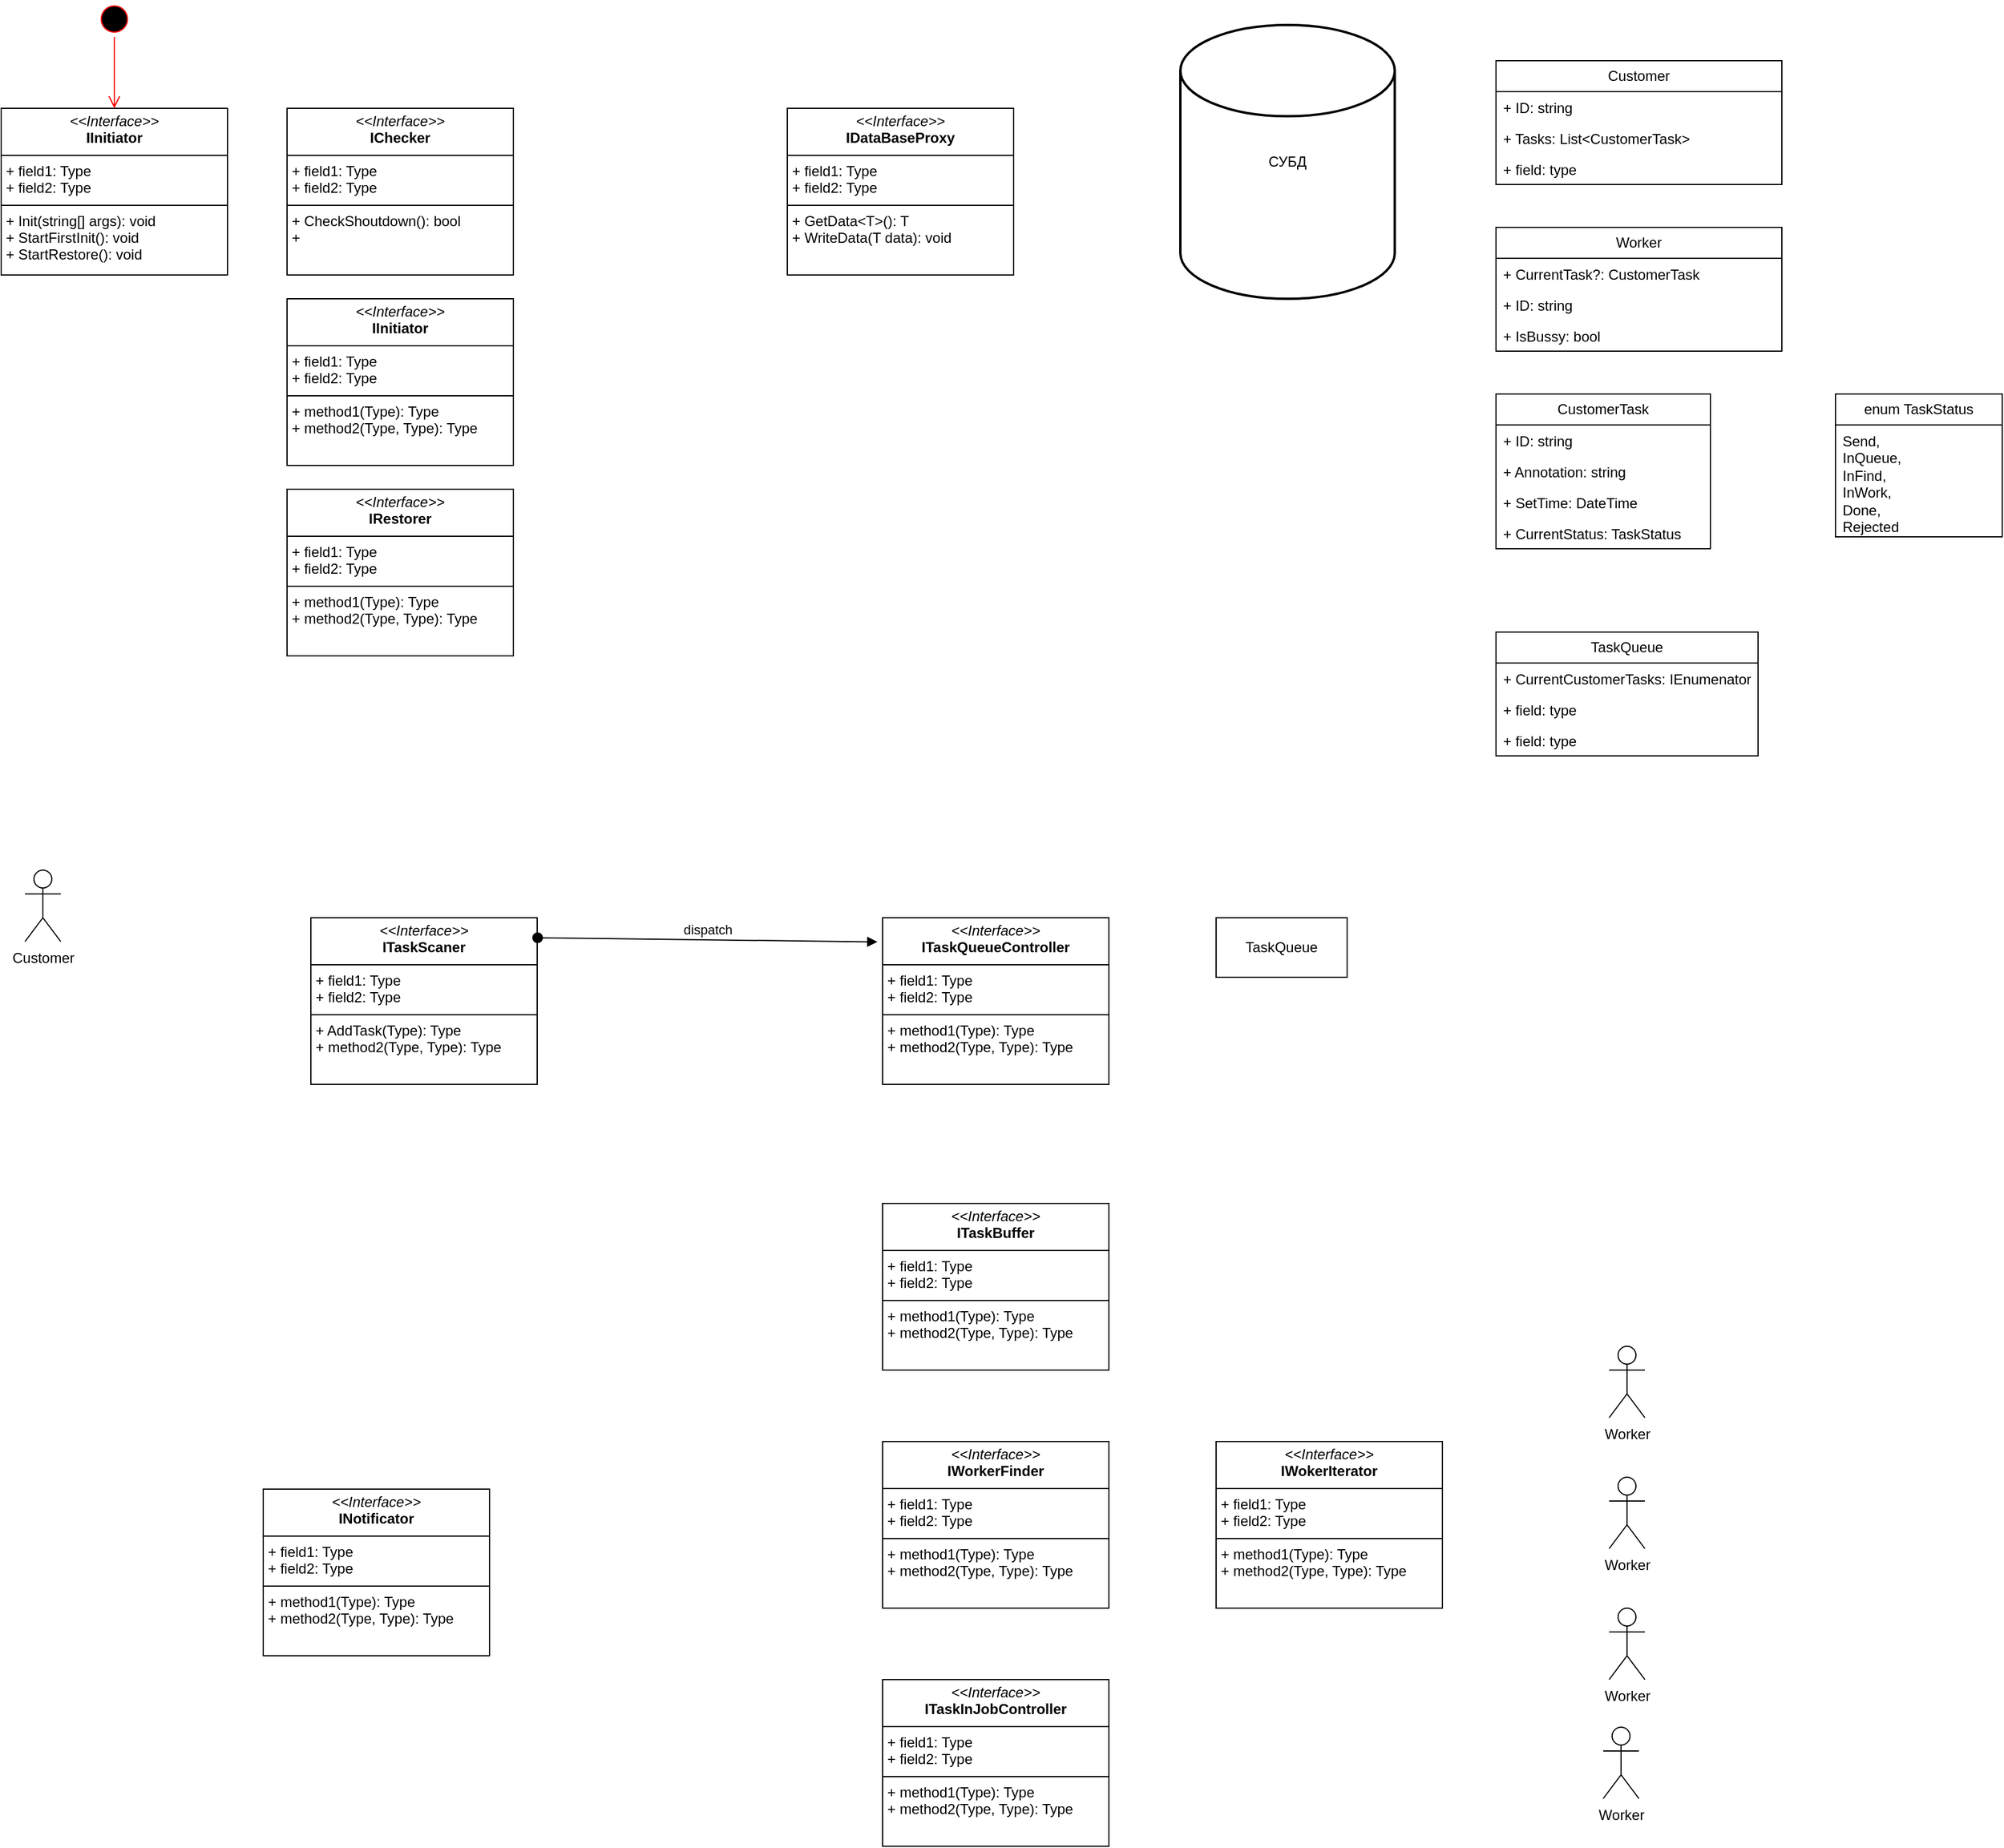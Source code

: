 <mxfile version="24.5.4" type="github">
  <diagram name="Страница — 1" id="06YoD1uIXqBe-JVSrtWJ">
    <mxGraphModel dx="3187" dy="1733" grid="1" gridSize="10" guides="1" tooltips="1" connect="1" arrows="1" fold="1" page="1" pageScale="1" pageWidth="3300" pageHeight="2339" math="0" shadow="0">
      <root>
        <mxCell id="0" />
        <mxCell id="1" parent="0" />
        <mxCell id="yQI8sekQ2M6SBxOrnfXO-2" value="" style="ellipse;html=1;shape=startState;fillColor=#000000;strokeColor=#ff0000;" parent="1" vertex="1">
          <mxGeometry x="140" y="70" width="30" height="30" as="geometry" />
        </mxCell>
        <mxCell id="yQI8sekQ2M6SBxOrnfXO-3" value="" style="edgeStyle=orthogonalEdgeStyle;html=1;verticalAlign=bottom;endArrow=open;endSize=8;strokeColor=#ff0000;rounded=0;" parent="1" source="yQI8sekQ2M6SBxOrnfXO-2" edge="1">
          <mxGeometry relative="1" as="geometry">
            <mxPoint x="155" y="160" as="targetPoint" />
          </mxGeometry>
        </mxCell>
        <mxCell id="NKTjPdkTCfADLDyeyWAk-1" value="&lt;p style=&quot;margin:0px;margin-top:4px;text-align:center;&quot;&gt;&lt;i&gt;&amp;lt;&amp;lt;Interface&amp;gt;&amp;gt;&lt;/i&gt;&lt;br&gt;&lt;b&gt;IInitiator&lt;/b&gt;&lt;/p&gt;&lt;hr size=&quot;1&quot; style=&quot;border-style:solid;&quot;&gt;&lt;p style=&quot;margin:0px;margin-left:4px;&quot;&gt;+ field1: Type&lt;br&gt;+ field2: Type&lt;/p&gt;&lt;hr size=&quot;1&quot; style=&quot;border-style:solid;&quot;&gt;&lt;p style=&quot;margin:0px;margin-left:4px;&quot;&gt;+ Init(string[] args): void&lt;br&gt;+ StartFirstInit(): void&lt;/p&gt;&lt;p style=&quot;margin:0px;margin-left:4px;&quot;&gt;+ StartRestore(): void&lt;/p&gt;" style="verticalAlign=top;align=left;overflow=fill;html=1;whiteSpace=wrap;" vertex="1" parent="1">
          <mxGeometry x="60" y="160" width="190" height="140" as="geometry" />
        </mxCell>
        <mxCell id="NKTjPdkTCfADLDyeyWAk-2" value="&lt;p style=&quot;margin:0px;margin-top:4px;text-align:center;&quot;&gt;&lt;i&gt;&amp;lt;&amp;lt;Interface&amp;gt;&amp;gt;&lt;/i&gt;&lt;br&gt;&lt;b&gt;IChecker&lt;/b&gt;&lt;/p&gt;&lt;hr size=&quot;1&quot; style=&quot;border-style:solid;&quot;&gt;&lt;p style=&quot;margin:0px;margin-left:4px;&quot;&gt;+ field1: Type&lt;br&gt;+ field2: Type&lt;/p&gt;&lt;hr size=&quot;1&quot; style=&quot;border-style:solid;&quot;&gt;&lt;p style=&quot;margin:0px;margin-left:4px;&quot;&gt;+ CheckShoutdown(): bool&lt;br&gt;+&amp;nbsp;&lt;/p&gt;" style="verticalAlign=top;align=left;overflow=fill;html=1;whiteSpace=wrap;" vertex="1" parent="1">
          <mxGeometry x="300" y="160" width="190" height="140" as="geometry" />
        </mxCell>
        <mxCell id="NKTjPdkTCfADLDyeyWAk-3" value="&lt;p style=&quot;margin:0px;margin-top:4px;text-align:center;&quot;&gt;&lt;i&gt;&amp;lt;&amp;lt;Interface&amp;gt;&amp;gt;&lt;/i&gt;&lt;br&gt;&lt;b&gt;IInitiator&lt;/b&gt;&lt;/p&gt;&lt;hr size=&quot;1&quot; style=&quot;border-style:solid;&quot;&gt;&lt;p style=&quot;margin:0px;margin-left:4px;&quot;&gt;+ field1: Type&lt;br&gt;+ field2: Type&lt;/p&gt;&lt;hr size=&quot;1&quot; style=&quot;border-style:solid;&quot;&gt;&lt;p style=&quot;margin:0px;margin-left:4px;&quot;&gt;+ method1(Type): Type&lt;br&gt;+ method2(Type, Type): Type&lt;/p&gt;" style="verticalAlign=top;align=left;overflow=fill;html=1;whiteSpace=wrap;" vertex="1" parent="1">
          <mxGeometry x="300" y="320" width="190" height="140" as="geometry" />
        </mxCell>
        <mxCell id="NKTjPdkTCfADLDyeyWAk-4" value="&lt;p style=&quot;margin:0px;margin-top:4px;text-align:center;&quot;&gt;&lt;i&gt;&amp;lt;&amp;lt;Interface&amp;gt;&amp;gt;&lt;/i&gt;&lt;br&gt;&lt;b&gt;IRestorer&lt;/b&gt;&lt;/p&gt;&lt;hr size=&quot;1&quot; style=&quot;border-style:solid;&quot;&gt;&lt;p style=&quot;margin:0px;margin-left:4px;&quot;&gt;+ field1: Type&lt;br&gt;+ field2: Type&lt;/p&gt;&lt;hr size=&quot;1&quot; style=&quot;border-style:solid;&quot;&gt;&lt;p style=&quot;margin:0px;margin-left:4px;&quot;&gt;+ method1(Type): Type&lt;br&gt;+ method2(Type, Type): Type&lt;/p&gt;" style="verticalAlign=top;align=left;overflow=fill;html=1;whiteSpace=wrap;" vertex="1" parent="1">
          <mxGeometry x="300" y="480" width="190" height="140" as="geometry" />
        </mxCell>
        <mxCell id="NKTjPdkTCfADLDyeyWAk-5" value="&lt;p style=&quot;margin:0px;margin-top:4px;text-align:center;&quot;&gt;&lt;i&gt;&amp;lt;&amp;lt;Interface&amp;gt;&amp;gt;&lt;/i&gt;&lt;br&gt;&lt;b&gt;IDataBaseProxy&lt;/b&gt;&lt;/p&gt;&lt;hr size=&quot;1&quot; style=&quot;border-style:solid;&quot;&gt;&lt;p style=&quot;margin:0px;margin-left:4px;&quot;&gt;+ field1: Type&lt;br&gt;+ field2: Type&lt;/p&gt;&lt;hr size=&quot;1&quot; style=&quot;border-style:solid;&quot;&gt;&lt;p style=&quot;margin:0px;margin-left:4px;&quot;&gt;+ GetData&amp;lt;T&amp;gt;(): T&lt;br&gt;+ WriteData(T data): void&lt;/p&gt;" style="verticalAlign=top;align=left;overflow=fill;html=1;whiteSpace=wrap;" vertex="1" parent="1">
          <mxGeometry x="720" y="160" width="190" height="140" as="geometry" />
        </mxCell>
        <mxCell id="NKTjPdkTCfADLDyeyWAk-6" value="СУБД" style="strokeWidth=2;html=1;shape=mxgraph.flowchart.database;whiteSpace=wrap;" vertex="1" parent="1">
          <mxGeometry x="1050" y="90" width="180" height="230" as="geometry" />
        </mxCell>
        <mxCell id="NKTjPdkTCfADLDyeyWAk-7" value="&lt;p style=&quot;margin:0px;margin-top:4px;text-align:center;&quot;&gt;&lt;i&gt;&amp;lt;&amp;lt;Interface&amp;gt;&amp;gt;&lt;/i&gt;&lt;br&gt;&lt;b&gt;ITaskQueueController&lt;/b&gt;&lt;/p&gt;&lt;hr size=&quot;1&quot; style=&quot;border-style:solid;&quot;&gt;&lt;p style=&quot;margin:0px;margin-left:4px;&quot;&gt;+ field1: Type&lt;br&gt;+ field2: Type&lt;/p&gt;&lt;hr size=&quot;1&quot; style=&quot;border-style:solid;&quot;&gt;&lt;p style=&quot;margin:0px;margin-left:4px;&quot;&gt;+ method1(Type): Type&lt;br&gt;+ method2(Type, Type): Type&lt;/p&gt;" style="verticalAlign=top;align=left;overflow=fill;html=1;whiteSpace=wrap;" vertex="1" parent="1">
          <mxGeometry x="800" y="840" width="190" height="140" as="geometry" />
        </mxCell>
        <mxCell id="NKTjPdkTCfADLDyeyWAk-8" value="Task&lt;span style=&quot;background-color: initial;&quot;&gt;Queu&lt;/span&gt;&lt;span style=&quot;background-color: initial;&quot;&gt;e&lt;/span&gt;" style="html=1;whiteSpace=wrap;" vertex="1" parent="1">
          <mxGeometry x="1080" y="840" width="110" height="50" as="geometry" />
        </mxCell>
        <mxCell id="NKTjPdkTCfADLDyeyWAk-9" value="&lt;p style=&quot;margin:0px;margin-top:4px;text-align:center;&quot;&gt;&lt;i&gt;&amp;lt;&amp;lt;Interface&amp;gt;&amp;gt;&lt;/i&gt;&lt;br&gt;&lt;b&gt;ITaskScaner&lt;/b&gt;&lt;/p&gt;&lt;hr size=&quot;1&quot; style=&quot;border-style:solid;&quot;&gt;&lt;p style=&quot;margin:0px;margin-left:4px;&quot;&gt;+ field1: Type&lt;br&gt;+ field2: Type&lt;/p&gt;&lt;hr size=&quot;1&quot; style=&quot;border-style:solid;&quot;&gt;&lt;p style=&quot;margin:0px;margin-left:4px;&quot;&gt;+ AddTask(Type): Type&lt;br&gt;+ method2(Type, Type): Type&lt;/p&gt;" style="verticalAlign=top;align=left;overflow=fill;html=1;whiteSpace=wrap;" vertex="1" parent="1">
          <mxGeometry x="320" y="840" width="190" height="140" as="geometry" />
        </mxCell>
        <mxCell id="NKTjPdkTCfADLDyeyWAk-10" value="&lt;p style=&quot;margin:0px;margin-top:4px;text-align:center;&quot;&gt;&lt;i&gt;&amp;lt;&amp;lt;Interface&amp;gt;&amp;gt;&lt;/i&gt;&lt;br&gt;&lt;b&gt;ITaskBuffer&lt;/b&gt;&lt;/p&gt;&lt;hr size=&quot;1&quot; style=&quot;border-style:solid;&quot;&gt;&lt;p style=&quot;margin:0px;margin-left:4px;&quot;&gt;+ field1: Type&lt;br&gt;+ field2: Type&lt;/p&gt;&lt;hr size=&quot;1&quot; style=&quot;border-style:solid;&quot;&gt;&lt;p style=&quot;margin:0px;margin-left:4px;&quot;&gt;+ method1(Type): Type&lt;br&gt;+ method2(Type, Type): Type&lt;/p&gt;" style="verticalAlign=top;align=left;overflow=fill;html=1;whiteSpace=wrap;" vertex="1" parent="1">
          <mxGeometry x="800" y="1080" width="190" height="140" as="geometry" />
        </mxCell>
        <mxCell id="NKTjPdkTCfADLDyeyWAk-11" value="&lt;p style=&quot;margin:0px;margin-top:4px;text-align:center;&quot;&gt;&lt;i&gt;&amp;lt;&amp;lt;Interface&amp;gt;&amp;gt;&lt;/i&gt;&lt;br&gt;&lt;b&gt;IWorkerFinder&lt;/b&gt;&lt;/p&gt;&lt;hr size=&quot;1&quot; style=&quot;border-style:solid;&quot;&gt;&lt;p style=&quot;margin:0px;margin-left:4px;&quot;&gt;+ field1: Type&lt;br&gt;+ field2: Type&lt;/p&gt;&lt;hr size=&quot;1&quot; style=&quot;border-style:solid;&quot;&gt;&lt;p style=&quot;margin:0px;margin-left:4px;&quot;&gt;+ method1(Type): Type&lt;br&gt;+ method2(Type, Type): Type&lt;/p&gt;" style="verticalAlign=top;align=left;overflow=fill;html=1;whiteSpace=wrap;" vertex="1" parent="1">
          <mxGeometry x="800" y="1280" width="190" height="140" as="geometry" />
        </mxCell>
        <mxCell id="NKTjPdkTCfADLDyeyWAk-16" value="&lt;p style=&quot;margin:0px;margin-top:4px;text-align:center;&quot;&gt;&lt;i&gt;&amp;lt;&amp;lt;Interface&amp;gt;&amp;gt;&lt;/i&gt;&lt;br&gt;&lt;b&gt;INotificator&lt;/b&gt;&lt;/p&gt;&lt;hr size=&quot;1&quot; style=&quot;border-style:solid;&quot;&gt;&lt;p style=&quot;margin:0px;margin-left:4px;&quot;&gt;+ field1: Type&lt;br&gt;+ field2: Type&lt;/p&gt;&lt;hr size=&quot;1&quot; style=&quot;border-style:solid;&quot;&gt;&lt;p style=&quot;margin:0px;margin-left:4px;&quot;&gt;+ method1(Type): Type&lt;br&gt;+ method2(Type, Type): Type&lt;/p&gt;" style="verticalAlign=top;align=left;overflow=fill;html=1;whiteSpace=wrap;" vertex="1" parent="1">
          <mxGeometry x="280" y="1320" width="190" height="140" as="geometry" />
        </mxCell>
        <mxCell id="NKTjPdkTCfADLDyeyWAk-17" value="&lt;p style=&quot;margin:0px;margin-top:4px;text-align:center;&quot;&gt;&lt;i&gt;&amp;lt;&amp;lt;Interface&amp;gt;&amp;gt;&lt;/i&gt;&lt;br&gt;&lt;b&gt;ITaskInJobController&lt;/b&gt;&lt;/p&gt;&lt;hr size=&quot;1&quot; style=&quot;border-style:solid;&quot;&gt;&lt;p style=&quot;margin:0px;margin-left:4px;&quot;&gt;+ field1: Type&lt;br&gt;+ field2: Type&lt;/p&gt;&lt;hr size=&quot;1&quot; style=&quot;border-style:solid;&quot;&gt;&lt;p style=&quot;margin:0px;margin-left:4px;&quot;&gt;+ method1(Type): Type&lt;br&gt;+ method2(Type, Type): Type&lt;/p&gt;" style="verticalAlign=top;align=left;overflow=fill;html=1;whiteSpace=wrap;" vertex="1" parent="1">
          <mxGeometry x="800" y="1480" width="190" height="140" as="geometry" />
        </mxCell>
        <mxCell id="NKTjPdkTCfADLDyeyWAk-19" value="&lt;p style=&quot;margin:0px;margin-top:4px;text-align:center;&quot;&gt;&lt;i&gt;&amp;lt;&amp;lt;Interface&amp;gt;&amp;gt;&lt;/i&gt;&lt;br&gt;&lt;b&gt;IWokerIterator&lt;/b&gt;&lt;/p&gt;&lt;hr size=&quot;1&quot; style=&quot;border-style:solid;&quot;&gt;&lt;p style=&quot;margin:0px;margin-left:4px;&quot;&gt;+ field1: Type&lt;br&gt;+ field2: Type&lt;/p&gt;&lt;hr size=&quot;1&quot; style=&quot;border-style:solid;&quot;&gt;&lt;p style=&quot;margin:0px;margin-left:4px;&quot;&gt;+ method1(Type): Type&lt;br&gt;+ method2(Type, Type): Type&lt;/p&gt;" style="verticalAlign=top;align=left;overflow=fill;html=1;whiteSpace=wrap;" vertex="1" parent="1">
          <mxGeometry x="1080" y="1280" width="190" height="140" as="geometry" />
        </mxCell>
        <mxCell id="NKTjPdkTCfADLDyeyWAk-20" value="Worker" style="shape=umlActor;verticalLabelPosition=bottom;verticalAlign=top;html=1;" vertex="1" parent="1">
          <mxGeometry x="1410" y="1200" width="30" height="60" as="geometry" />
        </mxCell>
        <mxCell id="NKTjPdkTCfADLDyeyWAk-24" value="Customer" style="shape=umlActor;verticalLabelPosition=bottom;verticalAlign=top;html=1;" vertex="1" parent="1">
          <mxGeometry x="80" y="800" width="30" height="60" as="geometry" />
        </mxCell>
        <mxCell id="NKTjPdkTCfADLDyeyWAk-28" value="Worker" style="shape=umlActor;verticalLabelPosition=bottom;verticalAlign=top;html=1;" vertex="1" parent="1">
          <mxGeometry x="1410" y="1310" width="30" height="60" as="geometry" />
        </mxCell>
        <mxCell id="NKTjPdkTCfADLDyeyWAk-29" value="Worker" style="shape=umlActor;verticalLabelPosition=bottom;verticalAlign=top;html=1;" vertex="1" parent="1">
          <mxGeometry x="1410" y="1420" width="30" height="60" as="geometry" />
        </mxCell>
        <mxCell id="NKTjPdkTCfADLDyeyWAk-30" value="Worker" style="shape=umlActor;verticalLabelPosition=bottom;verticalAlign=top;html=1;" vertex="1" parent="1">
          <mxGeometry x="1405" y="1520" width="30" height="60" as="geometry" />
        </mxCell>
        <mxCell id="NKTjPdkTCfADLDyeyWAk-36" value="dispatch" style="html=1;verticalAlign=bottom;startArrow=oval;startFill=1;endArrow=block;startSize=8;curved=0;rounded=0;exitX=1.002;exitY=0.12;exitDx=0;exitDy=0;exitPerimeter=0;entryX=-0.023;entryY=0.145;entryDx=0;entryDy=0;entryPerimeter=0;" edge="1" parent="1" source="NKTjPdkTCfADLDyeyWAk-9" target="NKTjPdkTCfADLDyeyWAk-7">
          <mxGeometry width="60" relative="1" as="geometry">
            <mxPoint x="790" y="990" as="sourcePoint" />
            <mxPoint x="850" y="990" as="targetPoint" />
          </mxGeometry>
        </mxCell>
        <mxCell id="NKTjPdkTCfADLDyeyWAk-37" value="Customer" style="swimlane;fontStyle=0;childLayout=stackLayout;horizontal=1;startSize=26;fillColor=none;horizontalStack=0;resizeParent=1;resizeParentMax=0;resizeLast=0;collapsible=1;marginBottom=0;whiteSpace=wrap;html=1;" vertex="1" parent="1">
          <mxGeometry x="1315" y="120" width="240" height="104" as="geometry" />
        </mxCell>
        <mxCell id="NKTjPdkTCfADLDyeyWAk-38" value="+ ID: string" style="text;strokeColor=none;fillColor=none;align=left;verticalAlign=top;spacingLeft=4;spacingRight=4;overflow=hidden;rotatable=0;points=[[0,0.5],[1,0.5]];portConstraint=eastwest;whiteSpace=wrap;html=1;" vertex="1" parent="NKTjPdkTCfADLDyeyWAk-37">
          <mxGeometry y="26" width="240" height="26" as="geometry" />
        </mxCell>
        <mxCell id="NKTjPdkTCfADLDyeyWAk-39" value="+ Tasks: List&amp;lt;&lt;span style=&quot;text-align: center;&quot;&gt;CustomerTask&lt;/span&gt;&amp;gt;" style="text;strokeColor=none;fillColor=none;align=left;verticalAlign=top;spacingLeft=4;spacingRight=4;overflow=hidden;rotatable=0;points=[[0,0.5],[1,0.5]];portConstraint=eastwest;whiteSpace=wrap;html=1;" vertex="1" parent="NKTjPdkTCfADLDyeyWAk-37">
          <mxGeometry y="52" width="240" height="26" as="geometry" />
        </mxCell>
        <mxCell id="NKTjPdkTCfADLDyeyWAk-40" value="+ field: type" style="text;strokeColor=none;fillColor=none;align=left;verticalAlign=top;spacingLeft=4;spacingRight=4;overflow=hidden;rotatable=0;points=[[0,0.5],[1,0.5]];portConstraint=eastwest;whiteSpace=wrap;html=1;" vertex="1" parent="NKTjPdkTCfADLDyeyWAk-37">
          <mxGeometry y="78" width="240" height="26" as="geometry" />
        </mxCell>
        <mxCell id="NKTjPdkTCfADLDyeyWAk-41" value="CustomerTask" style="swimlane;fontStyle=0;childLayout=stackLayout;horizontal=1;startSize=26;fillColor=none;horizontalStack=0;resizeParent=1;resizeParentMax=0;resizeLast=0;collapsible=1;marginBottom=0;whiteSpace=wrap;html=1;" vertex="1" parent="1">
          <mxGeometry x="1315" y="400" width="180" height="130" as="geometry" />
        </mxCell>
        <mxCell id="NKTjPdkTCfADLDyeyWAk-42" value="+ ID: string" style="text;strokeColor=none;fillColor=none;align=left;verticalAlign=top;spacingLeft=4;spacingRight=4;overflow=hidden;rotatable=0;points=[[0,0.5],[1,0.5]];portConstraint=eastwest;whiteSpace=wrap;html=1;" vertex="1" parent="NKTjPdkTCfADLDyeyWAk-41">
          <mxGeometry y="26" width="180" height="26" as="geometry" />
        </mxCell>
        <mxCell id="NKTjPdkTCfADLDyeyWAk-43" value="+ Annotation: string" style="text;strokeColor=none;fillColor=none;align=left;verticalAlign=top;spacingLeft=4;spacingRight=4;overflow=hidden;rotatable=0;points=[[0,0.5],[1,0.5]];portConstraint=eastwest;whiteSpace=wrap;html=1;" vertex="1" parent="NKTjPdkTCfADLDyeyWAk-41">
          <mxGeometry y="52" width="180" height="26" as="geometry" />
        </mxCell>
        <mxCell id="NKTjPdkTCfADLDyeyWAk-44" value="+ SetTime: DateTime&lt;div&gt;&lt;br&gt;&lt;/div&gt;" style="text;strokeColor=none;fillColor=none;align=left;verticalAlign=top;spacingLeft=4;spacingRight=4;overflow=hidden;rotatable=0;points=[[0,0.5],[1,0.5]];portConstraint=eastwest;whiteSpace=wrap;html=1;" vertex="1" parent="NKTjPdkTCfADLDyeyWAk-41">
          <mxGeometry y="78" width="180" height="26" as="geometry" />
        </mxCell>
        <mxCell id="NKTjPdkTCfADLDyeyWAk-45" value="+ CurrentStatus: TaskStatus" style="text;strokeColor=none;fillColor=none;align=left;verticalAlign=top;spacingLeft=4;spacingRight=4;overflow=hidden;rotatable=0;points=[[0,0.5],[1,0.5]];portConstraint=eastwest;whiteSpace=wrap;html=1;" vertex="1" parent="NKTjPdkTCfADLDyeyWAk-41">
          <mxGeometry y="104" width="180" height="26" as="geometry" />
        </mxCell>
        <mxCell id="NKTjPdkTCfADLDyeyWAk-46" value="enum TaskStatus" style="swimlane;fontStyle=0;childLayout=stackLayout;horizontal=1;startSize=26;fillColor=none;horizontalStack=0;resizeParent=1;resizeParentMax=0;resizeLast=0;collapsible=1;marginBottom=0;whiteSpace=wrap;html=1;" vertex="1" parent="1">
          <mxGeometry x="1600" y="400" width="140" height="120" as="geometry" />
        </mxCell>
        <mxCell id="NKTjPdkTCfADLDyeyWAk-47" value="Send,&lt;div&gt;InQueue,&lt;/div&gt;&lt;div&gt;InFind,&lt;/div&gt;&lt;div&gt;InWork,&lt;/div&gt;&lt;div&gt;Done,&lt;/div&gt;&lt;div&gt;Rejected&lt;br&gt;&lt;div&gt;&lt;br&gt;&lt;/div&gt;&lt;/div&gt;" style="text;strokeColor=none;fillColor=none;align=left;verticalAlign=top;spacingLeft=4;spacingRight=4;overflow=hidden;rotatable=0;points=[[0,0.5],[1,0.5]];portConstraint=eastwest;whiteSpace=wrap;html=1;" vertex="1" parent="NKTjPdkTCfADLDyeyWAk-46">
          <mxGeometry y="26" width="140" height="94" as="geometry" />
        </mxCell>
        <mxCell id="NKTjPdkTCfADLDyeyWAk-50" value="Worker" style="swimlane;fontStyle=0;childLayout=stackLayout;horizontal=1;startSize=26;fillColor=none;horizontalStack=0;resizeParent=1;resizeParentMax=0;resizeLast=0;collapsible=1;marginBottom=0;whiteSpace=wrap;html=1;" vertex="1" parent="1">
          <mxGeometry x="1315" y="260" width="240" height="104" as="geometry" />
        </mxCell>
        <mxCell id="NKTjPdkTCfADLDyeyWAk-53" value="+ CurrentTask?: CustomerTask" style="text;strokeColor=none;fillColor=none;align=left;verticalAlign=top;spacingLeft=4;spacingRight=4;overflow=hidden;rotatable=0;points=[[0,0.5],[1,0.5]];portConstraint=eastwest;whiteSpace=wrap;html=1;" vertex="1" parent="NKTjPdkTCfADLDyeyWAk-50">
          <mxGeometry y="26" width="240" height="26" as="geometry" />
        </mxCell>
        <mxCell id="NKTjPdkTCfADLDyeyWAk-51" value="+ ID: string" style="text;strokeColor=none;fillColor=none;align=left;verticalAlign=top;spacingLeft=4;spacingRight=4;overflow=hidden;rotatable=0;points=[[0,0.5],[1,0.5]];portConstraint=eastwest;whiteSpace=wrap;html=1;" vertex="1" parent="NKTjPdkTCfADLDyeyWAk-50">
          <mxGeometry y="52" width="240" height="26" as="geometry" />
        </mxCell>
        <mxCell id="NKTjPdkTCfADLDyeyWAk-52" value="+ IsBussy: bool" style="text;strokeColor=none;fillColor=none;align=left;verticalAlign=top;spacingLeft=4;spacingRight=4;overflow=hidden;rotatable=0;points=[[0,0.5],[1,0.5]];portConstraint=eastwest;whiteSpace=wrap;html=1;" vertex="1" parent="NKTjPdkTCfADLDyeyWAk-50">
          <mxGeometry y="78" width="240" height="26" as="geometry" />
        </mxCell>
        <mxCell id="NKTjPdkTCfADLDyeyWAk-54" value="TaskQueue" style="swimlane;fontStyle=0;childLayout=stackLayout;horizontal=1;startSize=26;fillColor=none;horizontalStack=0;resizeParent=1;resizeParentMax=0;resizeLast=0;collapsible=1;marginBottom=0;whiteSpace=wrap;html=1;" vertex="1" parent="1">
          <mxGeometry x="1315" y="600" width="220" height="104" as="geometry" />
        </mxCell>
        <mxCell id="NKTjPdkTCfADLDyeyWAk-55" value="+ CurrentCustomerTasks: IEnumenator" style="text;strokeColor=none;fillColor=none;align=left;verticalAlign=top;spacingLeft=4;spacingRight=4;overflow=hidden;rotatable=0;points=[[0,0.5],[1,0.5]];portConstraint=eastwest;whiteSpace=wrap;html=1;" vertex="1" parent="NKTjPdkTCfADLDyeyWAk-54">
          <mxGeometry y="26" width="220" height="26" as="geometry" />
        </mxCell>
        <mxCell id="NKTjPdkTCfADLDyeyWAk-56" value="+ field: type" style="text;strokeColor=none;fillColor=none;align=left;verticalAlign=top;spacingLeft=4;spacingRight=4;overflow=hidden;rotatable=0;points=[[0,0.5],[1,0.5]];portConstraint=eastwest;whiteSpace=wrap;html=1;" vertex="1" parent="NKTjPdkTCfADLDyeyWAk-54">
          <mxGeometry y="52" width="220" height="26" as="geometry" />
        </mxCell>
        <mxCell id="NKTjPdkTCfADLDyeyWAk-57" value="+ field: type" style="text;strokeColor=none;fillColor=none;align=left;verticalAlign=top;spacingLeft=4;spacingRight=4;overflow=hidden;rotatable=0;points=[[0,0.5],[1,0.5]];portConstraint=eastwest;whiteSpace=wrap;html=1;" vertex="1" parent="NKTjPdkTCfADLDyeyWAk-54">
          <mxGeometry y="78" width="220" height="26" as="geometry" />
        </mxCell>
      </root>
    </mxGraphModel>
  </diagram>
</mxfile>
